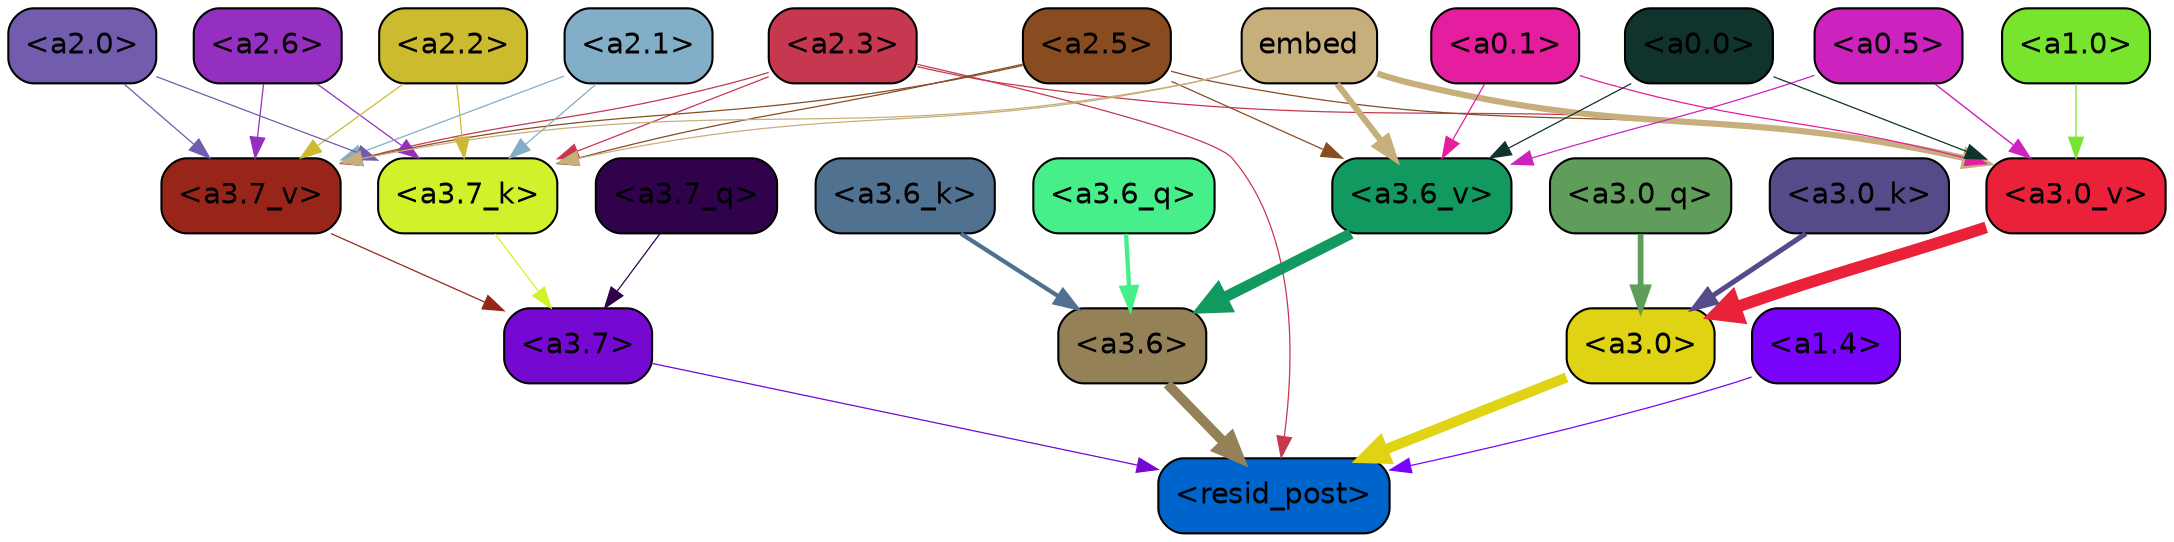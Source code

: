 strict digraph "" {
	graph [bgcolor=transparent,
		layout=dot,
		overlap=false,
		splines=true
	];
	"<a3.7>"	[color=black,
		fillcolor="#7509d2",
		fontname=Helvetica,
		shape=box,
		style="filled, rounded"];
	"<resid_post>"	[color=black,
		fillcolor="#0064cd",
		fontname=Helvetica,
		shape=box,
		style="filled, rounded"];
	"<a3.7>" -> "<resid_post>"	[color="#7509d2",
		penwidth=0.6];
	"<a3.6>"	[color=black,
		fillcolor="#958157",
		fontname=Helvetica,
		shape=box,
		style="filled, rounded"];
	"<a3.6>" -> "<resid_post>"	[color="#958157",
		penwidth=4.753257989883423];
	"<a3.0>"	[color=black,
		fillcolor="#dfd313",
		fontname=Helvetica,
		shape=box,
		style="filled, rounded"];
	"<a3.0>" -> "<resid_post>"	[color="#dfd313",
		penwidth=4.90053927898407];
	"<a2.3>"	[color=black,
		fillcolor="#c63850",
		fontname=Helvetica,
		shape=box,
		style="filled, rounded"];
	"<a2.3>" -> "<resid_post>"	[color="#c63850",
		penwidth=0.6];
	"<a3.7_k>"	[color=black,
		fillcolor="#d3f12a",
		fontname=Helvetica,
		shape=box,
		style="filled, rounded"];
	"<a2.3>" -> "<a3.7_k>"	[color="#c63850",
		penwidth=0.6];
	"<a3.7_v>"	[color=black,
		fillcolor="#98251a",
		fontname=Helvetica,
		shape=box,
		style="filled, rounded"];
	"<a2.3>" -> "<a3.7_v>"	[color="#c63850",
		penwidth=0.6];
	"<a3.0_v>"	[color=black,
		fillcolor="#e92239",
		fontname=Helvetica,
		shape=box,
		style="filled, rounded"];
	"<a2.3>" -> "<a3.0_v>"	[color="#c63850",
		penwidth=0.6];
	"<a1.4>"	[color=black,
		fillcolor="#7a03fb",
		fontname=Helvetica,
		shape=box,
		style="filled, rounded"];
	"<a1.4>" -> "<resid_post>"	[color="#7a03fb",
		penwidth=0.6];
	"<a3.7_q>"	[color=black,
		fillcolor="#31024c",
		fontname=Helvetica,
		shape=box,
		style="filled, rounded"];
	"<a3.7_q>" -> "<a3.7>"	[color="#31024c",
		penwidth=0.6];
	"<a3.6_q>"	[color=black,
		fillcolor="#47ef8a",
		fontname=Helvetica,
		shape=box,
		style="filled, rounded"];
	"<a3.6_q>" -> "<a3.6>"	[color="#47ef8a",
		penwidth=2.091020345687866];
	"<a3.0_q>"	[color=black,
		fillcolor="#609c5a",
		fontname=Helvetica,
		shape=box,
		style="filled, rounded"];
	"<a3.0_q>" -> "<a3.0>"	[color="#609c5a",
		penwidth=2.7421876192092896];
	"<a3.7_k>" -> "<a3.7>"	[color="#d3f12a",
		penwidth=0.6];
	"<a3.6_k>"	[color=black,
		fillcolor="#517191",
		fontname=Helvetica,
		shape=box,
		style="filled, rounded"];
	"<a3.6_k>" -> "<a3.6>"	[color="#517191",
		penwidth=2.048597991466522];
	"<a3.0_k>"	[color=black,
		fillcolor="#564a88",
		fontname=Helvetica,
		shape=box,
		style="filled, rounded"];
	"<a3.0_k>" -> "<a3.0>"	[color="#564a88",
		penwidth=2.476402521133423];
	"<a3.7_v>" -> "<a3.7>"	[color="#98251a",
		penwidth=0.6];
	"<a3.6_v>"	[color=black,
		fillcolor="#12995f",
		fontname=Helvetica,
		shape=box,
		style="filled, rounded"];
	"<a3.6_v>" -> "<a3.6>"	[color="#12995f",
		penwidth=5.2550448179244995];
	"<a3.0_v>" -> "<a3.0>"	[color="#e92239",
		penwidth=5.652270674705505];
	"<a2.6>"	[color=black,
		fillcolor="#952fc1",
		fontname=Helvetica,
		shape=box,
		style="filled, rounded"];
	"<a2.6>" -> "<a3.7_k>"	[color="#952fc1",
		penwidth=0.6];
	"<a2.6>" -> "<a3.7_v>"	[color="#952fc1",
		penwidth=0.6];
	"<a2.5>"	[color=black,
		fillcolor="#894c21",
		fontname=Helvetica,
		shape=box,
		style="filled, rounded"];
	"<a2.5>" -> "<a3.7_k>"	[color="#894c21",
		penwidth=0.6];
	"<a2.5>" -> "<a3.7_v>"	[color="#894c21",
		penwidth=0.6];
	"<a2.5>" -> "<a3.6_v>"	[color="#894c21",
		penwidth=0.6];
	"<a2.5>" -> "<a3.0_v>"	[color="#894c21",
		penwidth=0.6];
	"<a2.2>"	[color=black,
		fillcolor="#ccbb2f",
		fontname=Helvetica,
		shape=box,
		style="filled, rounded"];
	"<a2.2>" -> "<a3.7_k>"	[color="#ccbb2f",
		penwidth=0.6];
	"<a2.2>" -> "<a3.7_v>"	[color="#ccbb2f",
		penwidth=0.6];
	"<a2.1>"	[color=black,
		fillcolor="#82aec7",
		fontname=Helvetica,
		shape=box,
		style="filled, rounded"];
	"<a2.1>" -> "<a3.7_k>"	[color="#82aec7",
		penwidth=0.6];
	"<a2.1>" -> "<a3.7_v>"	[color="#82aec7",
		penwidth=0.6];
	"<a2.0>"	[color=black,
		fillcolor="#715cae",
		fontname=Helvetica,
		shape=box,
		style="filled, rounded"];
	"<a2.0>" -> "<a3.7_k>"	[color="#715cae",
		penwidth=0.6];
	"<a2.0>" -> "<a3.7_v>"	[color="#715cae",
		penwidth=0.6];
	embed	[color=black,
		fillcolor="#c6af7a",
		fontname=Helvetica,
		shape=box,
		style="filled, rounded"];
	embed -> "<a3.7_k>"	[color="#c6af7a",
		penwidth=0.6];
	embed -> "<a3.7_v>"	[color="#c6af7a",
		penwidth=0.6];
	embed -> "<a3.6_v>"	[color="#c6af7a",
		penwidth=2.9556376338005066];
	embed -> "<a3.0_v>"	[color="#c6af7a",
		penwidth=2.972973108291626];
	"<a0.5>"	[color=black,
		fillcolor="#cc23be",
		fontname=Helvetica,
		shape=box,
		style="filled, rounded"];
	"<a0.5>" -> "<a3.6_v>"	[color="#cc23be",
		penwidth=0.6];
	"<a0.5>" -> "<a3.0_v>"	[color="#cc23be",
		penwidth=0.6790935099124908];
	"<a0.1>"	[color=black,
		fillcolor="#e41e9e",
		fontname=Helvetica,
		shape=box,
		style="filled, rounded"];
	"<a0.1>" -> "<a3.6_v>"	[color="#e41e9e",
		penwidth=0.6];
	"<a0.1>" -> "<a3.0_v>"	[color="#e41e9e",
		penwidth=0.6];
	"<a0.0>"	[color=black,
		fillcolor="#10332d",
		fontname=Helvetica,
		shape=box,
		style="filled, rounded"];
	"<a0.0>" -> "<a3.6_v>"	[color="#10332d",
		penwidth=0.6];
	"<a0.0>" -> "<a3.0_v>"	[color="#10332d",
		penwidth=0.6];
	"<a1.0>"	[color=black,
		fillcolor="#77e42d",
		fontname=Helvetica,
		shape=box,
		style="filled, rounded"];
	"<a1.0>" -> "<a3.0_v>"	[color="#77e42d",
		penwidth=0.6];
}
